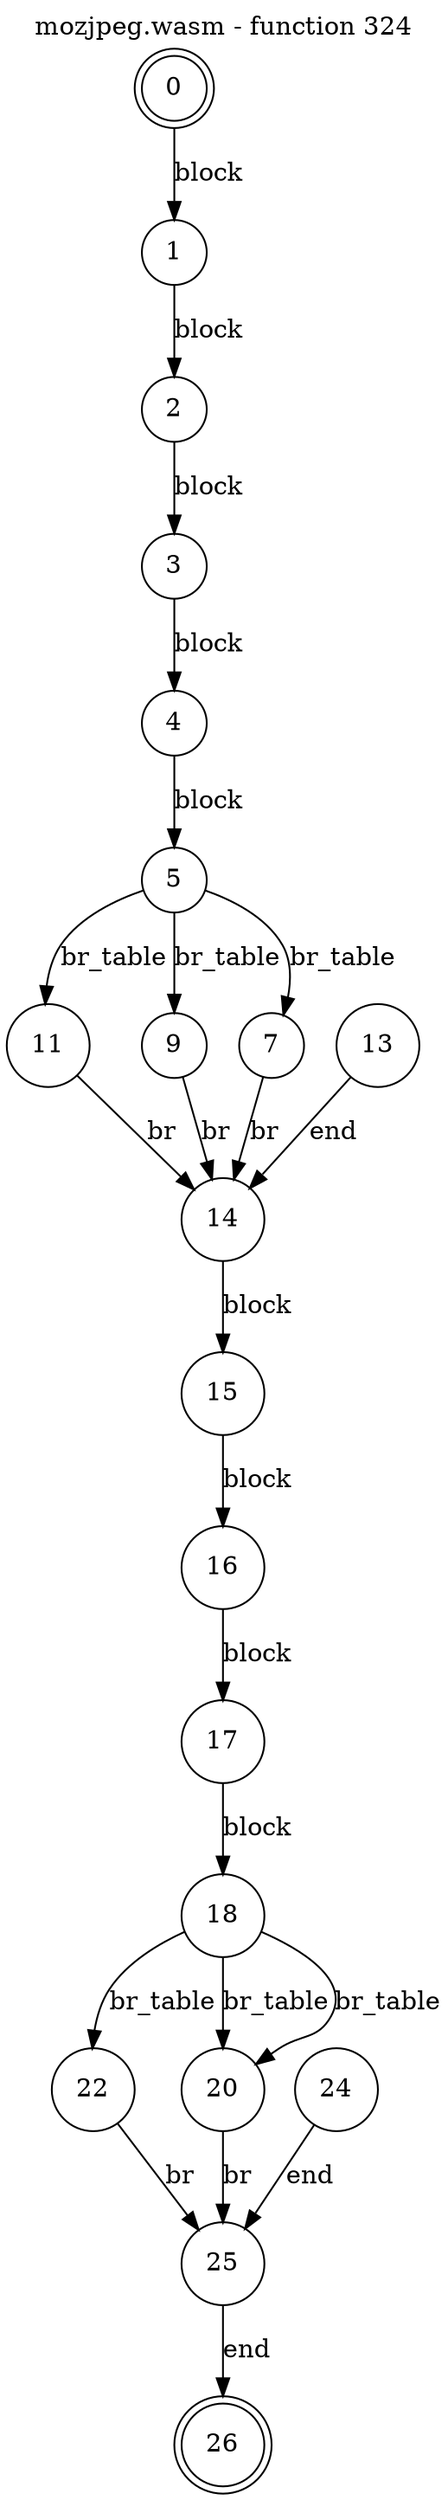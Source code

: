 digraph finite_state_machine {
    label = "mozjpeg.wasm - function 324"
    labelloc =  t
    labelfontsize = 16
    labelfontcolor = black
    labelfontname = "Helvetica"
    node [shape = doublecircle]; 0 26;
    node [shape = circle];
    0 -> 1[label="block"];
    1 -> 2[label="block"];
    2 -> 3[label="block"];
    3 -> 4[label="block"];
    4 -> 5[label="block"];
    5 -> 11[label="br_table"];
    5 -> 9[label="br_table"];
    5 -> 7[label="br_table"];
    7 -> 14[label="br"];
    9 -> 14[label="br"];
    11 -> 14[label="br"];
    13 -> 14[label="end"];
    14 -> 15[label="block"];
    15 -> 16[label="block"];
    16 -> 17[label="block"];
    17 -> 18[label="block"];
    18 -> 22[label="br_table"];
    18 -> 20[label="br_table"];
    18 -> 20[label="br_table"];
    20 -> 25[label="br"];
    22 -> 25[label="br"];
    24 -> 25[label="end"];
    25 -> 26[label="end"];
}

